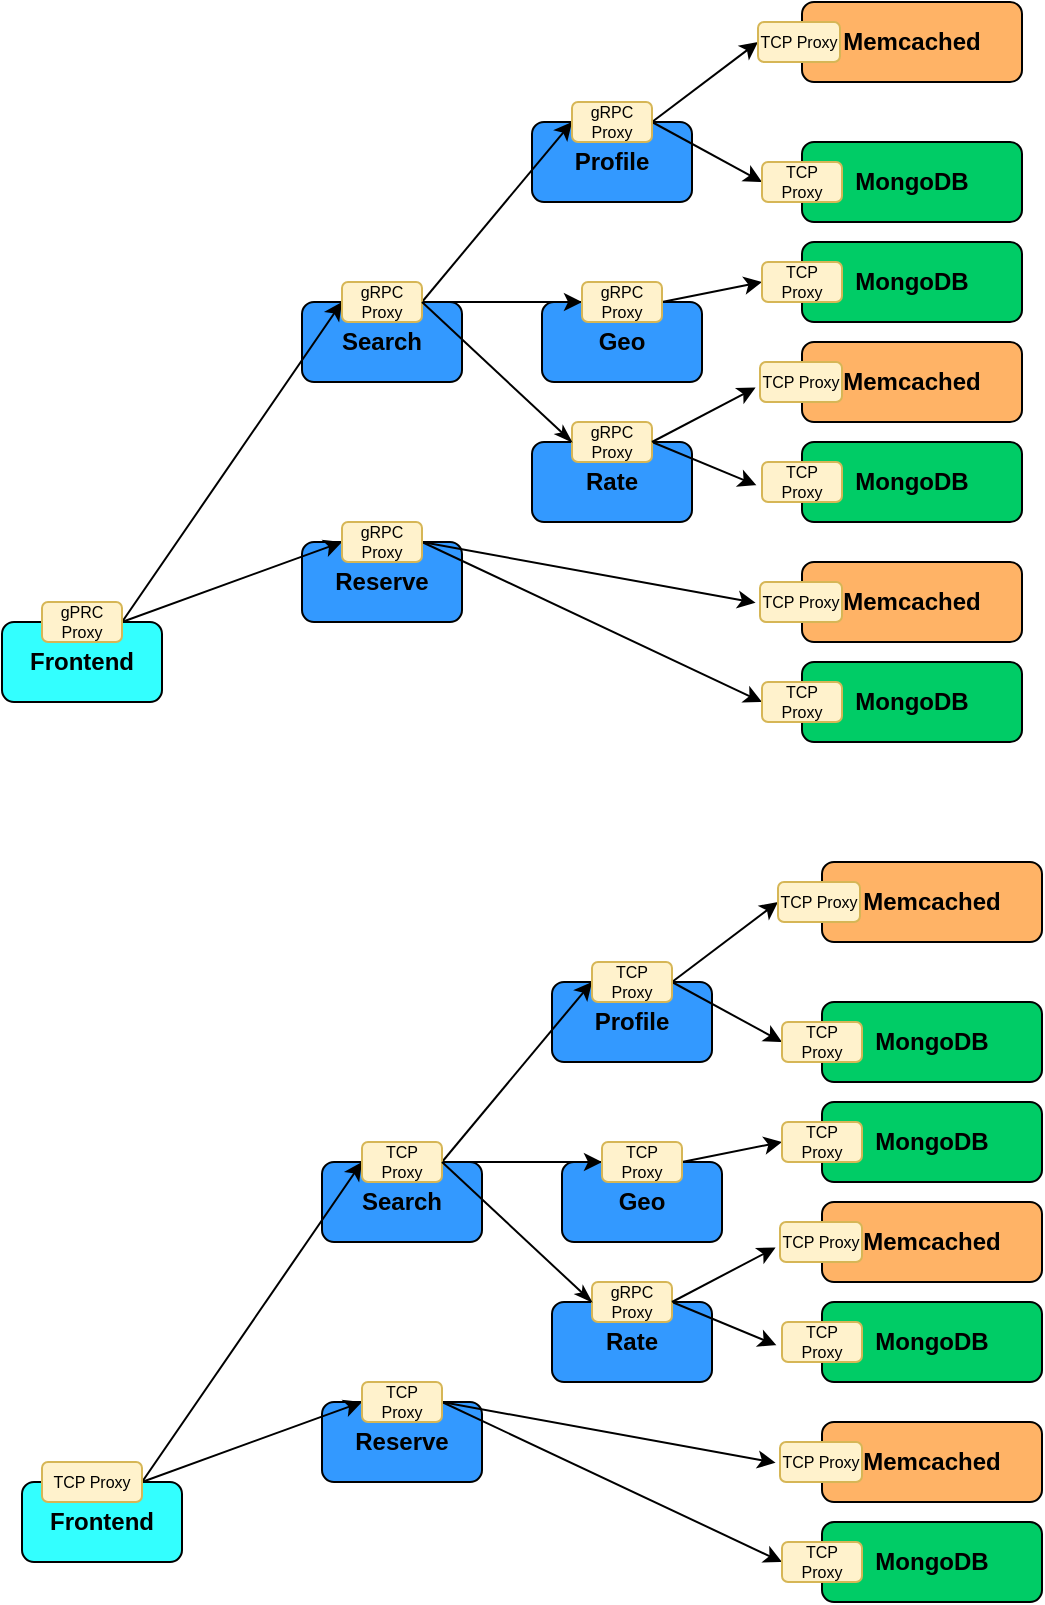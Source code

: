 <mxfile version="15.4.0" type="device"><diagram id="pcY6uDt_7-VeWCUZNtjR" name="Page-1"><mxGraphModel dx="946" dy="997" grid="1" gridSize="10" guides="1" tooltips="1" connect="1" arrows="1" fold="1" page="1" pageScale="1" pageWidth="850" pageHeight="1100" math="0" shadow="0"><root><mxCell id="0"/><mxCell id="1" parent="0"/><mxCell id="qhm_QCRaqrkgAxjfd52m-2" value="&lt;b&gt;Reserve&lt;/b&gt;" style="rounded=1;whiteSpace=wrap;html=1;fillColor=#3399FF;" parent="1" vertex="1"><mxGeometry x="230" y="380" width="80" height="40" as="geometry"/></mxCell><mxCell id="qhm_QCRaqrkgAxjfd52m-3" value="&lt;b&gt;Rate&lt;/b&gt;" style="rounded=1;whiteSpace=wrap;html=1;fillColor=#3399FF;" parent="1" vertex="1"><mxGeometry x="345" y="330" width="80" height="40" as="geometry"/></mxCell><mxCell id="qhm_QCRaqrkgAxjfd52m-4" value="&lt;b&gt;Profile&lt;/b&gt;" style="rounded=1;whiteSpace=wrap;html=1;fillColor=#3399FF;" parent="1" vertex="1"><mxGeometry x="345" y="170" width="80" height="40" as="geometry"/></mxCell><mxCell id="qhm_QCRaqrkgAxjfd52m-5" value="&lt;b&gt;Geo&lt;/b&gt;" style="rounded=1;whiteSpace=wrap;html=1;fillColor=#3399FF;" parent="1" vertex="1"><mxGeometry x="350" y="260" width="80" height="40" as="geometry"/></mxCell><mxCell id="qhm_QCRaqrkgAxjfd52m-6" value="&lt;b&gt;Search&lt;/b&gt;" style="rounded=1;whiteSpace=wrap;html=1;fillColor=#3399FF;" parent="1" vertex="1"><mxGeometry x="230" y="260" width="80" height="40" as="geometry"/></mxCell><mxCell id="qhm_QCRaqrkgAxjfd52m-7" style="edgeStyle=none;rounded=0;orthogonalLoop=1;jettySize=auto;html=1;exitX=0.75;exitY=0;exitDx=0;exitDy=0;entryX=0;entryY=0.5;entryDx=0;entryDy=0;" parent="1" source="qhm_QCRaqrkgAxjfd52m-10" target="qhm_QCRaqrkgAxjfd52m-36" edge="1"><mxGeometry relative="1" as="geometry"/></mxCell><mxCell id="qhm_QCRaqrkgAxjfd52m-8" style="edgeStyle=none;rounded=0;orthogonalLoop=1;jettySize=auto;html=1;exitX=0.75;exitY=0;exitDx=0;exitDy=0;entryX=0;entryY=0.5;entryDx=0;entryDy=0;" parent="1" source="qhm_QCRaqrkgAxjfd52m-10" target="qhm_QCRaqrkgAxjfd52m-35" edge="1"><mxGeometry relative="1" as="geometry"/></mxCell><mxCell id="qhm_QCRaqrkgAxjfd52m-10" value="&lt;b&gt;Frontend&lt;/b&gt;" style="rounded=1;whiteSpace=wrap;html=1;fillColor=#33FFFF;" parent="1" vertex="1"><mxGeometry x="80" y="420" width="80" height="40" as="geometry"/></mxCell><mxCell id="qhm_QCRaqrkgAxjfd52m-11" style="rounded=0;orthogonalLoop=1;jettySize=auto;html=1;exitX=0.75;exitY=0;exitDx=0;exitDy=0;entryX=0;entryY=0.5;entryDx=0;entryDy=0;" parent="1" source="qhm_QCRaqrkgAxjfd52m-6" target="qhm_QCRaqrkgAxjfd52m-40" edge="1"><mxGeometry relative="1" as="geometry"/></mxCell><mxCell id="qhm_QCRaqrkgAxjfd52m-12" style="edgeStyle=none;rounded=0;orthogonalLoop=1;jettySize=auto;html=1;exitX=0.75;exitY=0;exitDx=0;exitDy=0;entryX=0;entryY=0.5;entryDx=0;entryDy=0;" parent="1" source="qhm_QCRaqrkgAxjfd52m-6" target="qhm_QCRaqrkgAxjfd52m-41" edge="1"><mxGeometry relative="1" as="geometry"/></mxCell><mxCell id="qhm_QCRaqrkgAxjfd52m-14" style="edgeStyle=none;rounded=0;orthogonalLoop=1;jettySize=auto;html=1;entryX=-0.054;entryY=0.52;entryDx=0;entryDy=0;entryPerimeter=0;" parent="1" target="qhm_QCRaqrkgAxjfd52m-50" edge="1"><mxGeometry relative="1" as="geometry"><mxPoint x="290" y="380" as="sourcePoint"/></mxGeometry></mxCell><mxCell id="qhm_QCRaqrkgAxjfd52m-15" style="edgeStyle=none;rounded=0;orthogonalLoop=1;jettySize=auto;html=1;exitX=0.75;exitY=0;exitDx=0;exitDy=0;entryX=0;entryY=0.5;entryDx=0;entryDy=0;" parent="1" source="qhm_QCRaqrkgAxjfd52m-2" target="qhm_QCRaqrkgAxjfd52m-51" edge="1"><mxGeometry relative="1" as="geometry"/></mxCell><mxCell id="qhm_QCRaqrkgAxjfd52m-18" style="edgeStyle=none;rounded=0;orthogonalLoop=1;jettySize=auto;html=1;exitX=0.75;exitY=0;exitDx=0;exitDy=0;entryX=0;entryY=0.5;entryDx=0;entryDy=0;" parent="1" source="qhm_QCRaqrkgAxjfd52m-4" target="qhm_QCRaqrkgAxjfd52m-44" edge="1"><mxGeometry relative="1" as="geometry"><mxPoint x="450" y="130" as="targetPoint"/></mxGeometry></mxCell><mxCell id="qhm_QCRaqrkgAxjfd52m-19" style="edgeStyle=none;rounded=0;orthogonalLoop=1;jettySize=auto;html=1;exitX=0.75;exitY=0;exitDx=0;exitDy=0;entryX=0;entryY=0.5;entryDx=0;entryDy=0;" parent="1" source="qhm_QCRaqrkgAxjfd52m-4" target="qhm_QCRaqrkgAxjfd52m-45" edge="1"><mxGeometry relative="1" as="geometry"/></mxCell><mxCell id="qhm_QCRaqrkgAxjfd52m-20" style="edgeStyle=none;rounded=0;orthogonalLoop=1;jettySize=auto;html=1;exitX=1;exitY=0.5;exitDx=0;exitDy=0;entryX=0;entryY=0.5;entryDx=0;entryDy=0;" parent="1" source="qhm_QCRaqrkgAxjfd52m-41" target="qhm_QCRaqrkgAxjfd52m-46" edge="1"><mxGeometry relative="1" as="geometry"/></mxCell><mxCell id="qhm_QCRaqrkgAxjfd52m-21" style="edgeStyle=none;rounded=0;orthogonalLoop=1;jettySize=auto;html=1;exitX=1;exitY=0.5;exitDx=0;exitDy=0;entryX=0;entryY=0.5;entryDx=0;entryDy=0;startArrow=none;" parent="1" source="qhm_QCRaqrkgAxjfd52m-47" target="qhm_QCRaqrkgAxjfd52m-24" edge="1"><mxGeometry relative="1" as="geometry"/></mxCell><mxCell id="qhm_QCRaqrkgAxjfd52m-22" style="edgeStyle=none;rounded=0;orthogonalLoop=1;jettySize=auto;html=1;exitX=1;exitY=0.5;exitDx=0;exitDy=0;entryX=-0.07;entryY=0.58;entryDx=0;entryDy=0;entryPerimeter=0;" parent="1" source="qhm_QCRaqrkgAxjfd52m-42" target="qhm_QCRaqrkgAxjfd52m-49" edge="1"><mxGeometry relative="1" as="geometry"/></mxCell><mxCell id="qhm_QCRaqrkgAxjfd52m-23" value="&lt;b&gt;Memcached&lt;/b&gt;" style="rounded=1;whiteSpace=wrap;html=1;fillColor=#FFB366;" parent="1" vertex="1"><mxGeometry x="480" y="110" width="110" height="40" as="geometry"/></mxCell><mxCell id="qhm_QCRaqrkgAxjfd52m-24" value="&lt;b&gt;Memcached&lt;/b&gt;" style="rounded=1;whiteSpace=wrap;html=1;fillColor=#FFB366;" parent="1" vertex="1"><mxGeometry x="480" y="280" width="110" height="40" as="geometry"/></mxCell><mxCell id="qhm_QCRaqrkgAxjfd52m-25" value="&lt;b&gt;Memcached&lt;/b&gt;" style="rounded=1;whiteSpace=wrap;html=1;fillColor=#FFB366;" parent="1" vertex="1"><mxGeometry x="480" y="390" width="110" height="40" as="geometry"/></mxCell><mxCell id="qhm_QCRaqrkgAxjfd52m-26" value="&lt;b&gt;MongoDB&lt;/b&gt;" style="rounded=1;whiteSpace=wrap;html=1;fillColor=#00CC66;" parent="1" vertex="1"><mxGeometry x="480" y="180" width="110" height="40" as="geometry"/></mxCell><mxCell id="qhm_QCRaqrkgAxjfd52m-27" value="&lt;b&gt;MongoDB&lt;/b&gt;" style="rounded=1;whiteSpace=wrap;html=1;fillColor=#00CC66;" parent="1" vertex="1"><mxGeometry x="480" y="230" width="110" height="40" as="geometry"/></mxCell><mxCell id="qhm_QCRaqrkgAxjfd52m-28" value="&lt;b&gt;MongoDB&lt;/b&gt;" style="rounded=1;whiteSpace=wrap;html=1;fillColor=#00CC66;" parent="1" vertex="1"><mxGeometry x="480" y="330" width="110" height="40" as="geometry"/></mxCell><mxCell id="qhm_QCRaqrkgAxjfd52m-29" value="&lt;b&gt;MongoDB&lt;/b&gt;" style="rounded=1;whiteSpace=wrap;html=1;fillColor=#00CC66;" parent="1" vertex="1"><mxGeometry x="480" y="440" width="110" height="40" as="geometry"/></mxCell><mxCell id="qhm_QCRaqrkgAxjfd52m-34" value="&lt;font style=&quot;font-size: 8px&quot;&gt;gPRC &lt;br&gt;Proxy&lt;/font&gt;" style="rounded=1;whiteSpace=wrap;html=1;fontSize=7;fillColor=#fff2cc;strokeColor=#d6b656;" parent="1" vertex="1"><mxGeometry x="100" y="410" width="40" height="20" as="geometry"/></mxCell><mxCell id="qhm_QCRaqrkgAxjfd52m-35" value="&lt;font style=&quot;font-size: 8px&quot;&gt;gRPC Proxy&lt;/font&gt;" style="rounded=1;whiteSpace=wrap;html=1;fontSize=7;fillColor=#fff2cc;strokeColor=#d6b656;" parent="1" vertex="1"><mxGeometry x="250" y="370" width="40" height="20" as="geometry"/></mxCell><mxCell id="qhm_QCRaqrkgAxjfd52m-36" value="&lt;font style=&quot;font-size: 8px&quot;&gt;gRPC Proxy&lt;/font&gt;" style="rounded=1;whiteSpace=wrap;html=1;fontSize=7;fillColor=#fff2cc;strokeColor=#d6b656;" parent="1" vertex="1"><mxGeometry x="250" y="250" width="40" height="20" as="geometry"/></mxCell><mxCell id="qhm_QCRaqrkgAxjfd52m-40" value="&lt;font style=&quot;font-size: 8px&quot;&gt;gRPC Proxy&lt;/font&gt;" style="rounded=1;whiteSpace=wrap;html=1;fontSize=7;fillColor=#fff2cc;strokeColor=#d6b656;" parent="1" vertex="1"><mxGeometry x="365" y="160" width="40" height="20" as="geometry"/></mxCell><mxCell id="qhm_QCRaqrkgAxjfd52m-41" value="&lt;font style=&quot;font-size: 8px&quot;&gt;gRPC Proxy&lt;/font&gt;" style="rounded=1;whiteSpace=wrap;html=1;fontSize=7;fillColor=#fff2cc;strokeColor=#d6b656;" parent="1" vertex="1"><mxGeometry x="370" y="250" width="40" height="20" as="geometry"/></mxCell><mxCell id="qhm_QCRaqrkgAxjfd52m-42" value="&lt;font style=&quot;font-size: 8px&quot;&gt;gRPC Proxy&lt;/font&gt;" style="rounded=1;whiteSpace=wrap;html=1;fontSize=7;fillColor=#fff2cc;strokeColor=#d6b656;" parent="1" vertex="1"><mxGeometry x="365" y="320" width="40" height="20" as="geometry"/></mxCell><mxCell id="qhm_QCRaqrkgAxjfd52m-43" value="" style="edgeStyle=none;rounded=0;orthogonalLoop=1;jettySize=auto;html=1;exitX=1;exitY=0.5;exitDx=0;exitDy=0;endArrow=classicThin;entryX=0;entryY=0.5;entryDx=0;entryDy=0;endFill=1;" parent="1" source="qhm_QCRaqrkgAxjfd52m-36" target="qhm_QCRaqrkgAxjfd52m-42" edge="1"><mxGeometry relative="1" as="geometry"><mxPoint x="310" y="280" as="sourcePoint"/><mxPoint x="300" y="350" as="targetPoint"/></mxGeometry></mxCell><mxCell id="qhm_QCRaqrkgAxjfd52m-44" value="&lt;font style=&quot;font-size: 8px&quot;&gt;TCP Proxy&lt;/font&gt;" style="rounded=1;whiteSpace=wrap;html=1;fontSize=7;fillColor=#fff2cc;strokeColor=#d6b656;" parent="1" vertex="1"><mxGeometry x="458" y="120" width="41" height="20" as="geometry"/></mxCell><mxCell id="qhm_QCRaqrkgAxjfd52m-45" value="&lt;font style=&quot;font-size: 8px&quot;&gt;TCP Proxy&lt;/font&gt;" style="rounded=1;whiteSpace=wrap;html=1;fontSize=7;fillColor=#fff2cc;strokeColor=#d6b656;" parent="1" vertex="1"><mxGeometry x="460" y="190" width="40" height="20" as="geometry"/></mxCell><mxCell id="qhm_QCRaqrkgAxjfd52m-46" value="&lt;font style=&quot;font-size: 8px&quot;&gt;TCP Proxy&lt;/font&gt;" style="rounded=1;whiteSpace=wrap;html=1;fontSize=7;fillColor=#fff2cc;strokeColor=#d6b656;" parent="1" vertex="1"><mxGeometry x="460" y="240" width="40" height="20" as="geometry"/></mxCell><mxCell id="qhm_QCRaqrkgAxjfd52m-47" value="&lt;font style=&quot;font-size: 8px&quot;&gt;TCP Proxy&lt;/font&gt;" style="rounded=1;whiteSpace=wrap;html=1;fontSize=7;fillColor=#fff2cc;strokeColor=#d6b656;" parent="1" vertex="1"><mxGeometry x="459" y="290" width="41" height="20" as="geometry"/></mxCell><mxCell id="qhm_QCRaqrkgAxjfd52m-48" value="" style="edgeStyle=none;rounded=0;orthogonalLoop=1;jettySize=auto;html=1;exitX=1;exitY=0.5;exitDx=0;exitDy=0;endArrow=classic;entryX=-0.054;entryY=0.64;entryDx=0;entryDy=0;entryPerimeter=0;endFill=1;" parent="1" source="qhm_QCRaqrkgAxjfd52m-42" target="qhm_QCRaqrkgAxjfd52m-47" edge="1"><mxGeometry relative="1" as="geometry"><mxPoint x="425" y="350" as="sourcePoint"/><mxPoint x="460" y="310" as="targetPoint"/></mxGeometry></mxCell><mxCell id="qhm_QCRaqrkgAxjfd52m-49" value="&lt;font style=&quot;font-size: 8px&quot;&gt;TCP Proxy&lt;/font&gt;" style="rounded=1;whiteSpace=wrap;html=1;fontSize=7;fillColor=#fff2cc;strokeColor=#d6b656;" parent="1" vertex="1"><mxGeometry x="460" y="340" width="40" height="20" as="geometry"/></mxCell><mxCell id="qhm_QCRaqrkgAxjfd52m-50" value="&lt;font style=&quot;font-size: 8px&quot;&gt;TCP Proxy&lt;/font&gt;" style="rounded=1;whiteSpace=wrap;html=1;fontSize=7;fillColor=#fff2cc;strokeColor=#d6b656;" parent="1" vertex="1"><mxGeometry x="459" y="400" width="41" height="20" as="geometry"/></mxCell><mxCell id="qhm_QCRaqrkgAxjfd52m-51" value="&lt;font style=&quot;font-size: 8px&quot;&gt;TCP Proxy&lt;/font&gt;" style="rounded=1;whiteSpace=wrap;html=1;fontSize=7;fillColor=#fff2cc;strokeColor=#d6b656;" parent="1" vertex="1"><mxGeometry x="460" y="450" width="40" height="20" as="geometry"/></mxCell><mxCell id="_h7XGUZhy84UxMnVE7uX-78" value="&lt;b&gt;Reserve&lt;/b&gt;" style="rounded=1;whiteSpace=wrap;html=1;fillColor=#3399FF;" vertex="1" parent="1"><mxGeometry x="240" y="810" width="80" height="40" as="geometry"/></mxCell><mxCell id="_h7XGUZhy84UxMnVE7uX-79" value="&lt;b&gt;Rate&lt;/b&gt;" style="rounded=1;whiteSpace=wrap;html=1;fillColor=#3399FF;" vertex="1" parent="1"><mxGeometry x="355" y="760" width="80" height="40" as="geometry"/></mxCell><mxCell id="_h7XGUZhy84UxMnVE7uX-80" value="&lt;b&gt;Profile&lt;/b&gt;" style="rounded=1;whiteSpace=wrap;html=1;fillColor=#3399FF;" vertex="1" parent="1"><mxGeometry x="355" y="600" width="80" height="40" as="geometry"/></mxCell><mxCell id="_h7XGUZhy84UxMnVE7uX-81" value="&lt;b&gt;Geo&lt;/b&gt;" style="rounded=1;whiteSpace=wrap;html=1;fillColor=#3399FF;" vertex="1" parent="1"><mxGeometry x="360" y="690" width="80" height="40" as="geometry"/></mxCell><mxCell id="_h7XGUZhy84UxMnVE7uX-82" value="&lt;b&gt;Search&lt;/b&gt;" style="rounded=1;whiteSpace=wrap;html=1;fillColor=#3399FF;" vertex="1" parent="1"><mxGeometry x="240" y="690" width="80" height="40" as="geometry"/></mxCell><mxCell id="_h7XGUZhy84UxMnVE7uX-83" style="edgeStyle=none;rounded=0;orthogonalLoop=1;jettySize=auto;html=1;exitX=0.75;exitY=0;exitDx=0;exitDy=0;entryX=0;entryY=0.5;entryDx=0;entryDy=0;" edge="1" parent="1" source="_h7XGUZhy84UxMnVE7uX-85" target="_h7XGUZhy84UxMnVE7uX-104"><mxGeometry relative="1" as="geometry"/></mxCell><mxCell id="_h7XGUZhy84UxMnVE7uX-84" style="edgeStyle=none;rounded=0;orthogonalLoop=1;jettySize=auto;html=1;exitX=0.75;exitY=0;exitDx=0;exitDy=0;entryX=0;entryY=0.5;entryDx=0;entryDy=0;" edge="1" parent="1" source="_h7XGUZhy84UxMnVE7uX-85" target="_h7XGUZhy84UxMnVE7uX-103"><mxGeometry relative="1" as="geometry"/></mxCell><mxCell id="_h7XGUZhy84UxMnVE7uX-85" value="&lt;b&gt;Frontend&lt;/b&gt;" style="rounded=1;whiteSpace=wrap;html=1;fillColor=#33FFFF;" vertex="1" parent="1"><mxGeometry x="90" y="850" width="80" height="40" as="geometry"/></mxCell><mxCell id="_h7XGUZhy84UxMnVE7uX-86" style="rounded=0;orthogonalLoop=1;jettySize=auto;html=1;exitX=0.75;exitY=0;exitDx=0;exitDy=0;entryX=0;entryY=0.5;entryDx=0;entryDy=0;" edge="1" parent="1" source="_h7XGUZhy84UxMnVE7uX-82" target="_h7XGUZhy84UxMnVE7uX-105"><mxGeometry relative="1" as="geometry"/></mxCell><mxCell id="_h7XGUZhy84UxMnVE7uX-87" style="edgeStyle=none;rounded=0;orthogonalLoop=1;jettySize=auto;html=1;exitX=0.75;exitY=0;exitDx=0;exitDy=0;entryX=0;entryY=0.5;entryDx=0;entryDy=0;" edge="1" parent="1" source="_h7XGUZhy84UxMnVE7uX-82" target="_h7XGUZhy84UxMnVE7uX-106"><mxGeometry relative="1" as="geometry"/></mxCell><mxCell id="_h7XGUZhy84UxMnVE7uX-88" style="edgeStyle=none;rounded=0;orthogonalLoop=1;jettySize=auto;html=1;entryX=-0.054;entryY=0.52;entryDx=0;entryDy=0;entryPerimeter=0;" edge="1" parent="1" target="_h7XGUZhy84UxMnVE7uX-115"><mxGeometry relative="1" as="geometry"><mxPoint x="300" y="810" as="sourcePoint"/></mxGeometry></mxCell><mxCell id="_h7XGUZhy84UxMnVE7uX-89" style="edgeStyle=none;rounded=0;orthogonalLoop=1;jettySize=auto;html=1;exitX=0.75;exitY=0;exitDx=0;exitDy=0;entryX=0;entryY=0.5;entryDx=0;entryDy=0;" edge="1" parent="1" source="_h7XGUZhy84UxMnVE7uX-78" target="_h7XGUZhy84UxMnVE7uX-116"><mxGeometry relative="1" as="geometry"/></mxCell><mxCell id="_h7XGUZhy84UxMnVE7uX-90" style="edgeStyle=none;rounded=0;orthogonalLoop=1;jettySize=auto;html=1;exitX=0.75;exitY=0;exitDx=0;exitDy=0;entryX=0;entryY=0.5;entryDx=0;entryDy=0;" edge="1" parent="1" source="_h7XGUZhy84UxMnVE7uX-80" target="_h7XGUZhy84UxMnVE7uX-109"><mxGeometry relative="1" as="geometry"><mxPoint x="460" y="560" as="targetPoint"/></mxGeometry></mxCell><mxCell id="_h7XGUZhy84UxMnVE7uX-91" style="edgeStyle=none;rounded=0;orthogonalLoop=1;jettySize=auto;html=1;exitX=0.75;exitY=0;exitDx=0;exitDy=0;entryX=0;entryY=0.5;entryDx=0;entryDy=0;" edge="1" parent="1" source="_h7XGUZhy84UxMnVE7uX-80" target="_h7XGUZhy84UxMnVE7uX-110"><mxGeometry relative="1" as="geometry"/></mxCell><mxCell id="_h7XGUZhy84UxMnVE7uX-92" style="edgeStyle=none;rounded=0;orthogonalLoop=1;jettySize=auto;html=1;exitX=1;exitY=0.5;exitDx=0;exitDy=0;entryX=0;entryY=0.5;entryDx=0;entryDy=0;" edge="1" parent="1" source="_h7XGUZhy84UxMnVE7uX-106" target="_h7XGUZhy84UxMnVE7uX-111"><mxGeometry relative="1" as="geometry"/></mxCell><mxCell id="_h7XGUZhy84UxMnVE7uX-93" style="edgeStyle=none;rounded=0;orthogonalLoop=1;jettySize=auto;html=1;exitX=1;exitY=0.5;exitDx=0;exitDy=0;entryX=0;entryY=0.5;entryDx=0;entryDy=0;startArrow=none;" edge="1" parent="1" source="_h7XGUZhy84UxMnVE7uX-112" target="_h7XGUZhy84UxMnVE7uX-96"><mxGeometry relative="1" as="geometry"/></mxCell><mxCell id="_h7XGUZhy84UxMnVE7uX-94" style="edgeStyle=none;rounded=0;orthogonalLoop=1;jettySize=auto;html=1;exitX=1;exitY=0.5;exitDx=0;exitDy=0;entryX=-0.07;entryY=0.58;entryDx=0;entryDy=0;entryPerimeter=0;" edge="1" parent="1" source="_h7XGUZhy84UxMnVE7uX-107" target="_h7XGUZhy84UxMnVE7uX-114"><mxGeometry relative="1" as="geometry"/></mxCell><mxCell id="_h7XGUZhy84UxMnVE7uX-95" value="&lt;b&gt;Memcached&lt;/b&gt;" style="rounded=1;whiteSpace=wrap;html=1;fillColor=#FFB366;" vertex="1" parent="1"><mxGeometry x="490" y="540" width="110" height="40" as="geometry"/></mxCell><mxCell id="_h7XGUZhy84UxMnVE7uX-96" value="&lt;b&gt;Memcached&lt;/b&gt;" style="rounded=1;whiteSpace=wrap;html=1;fillColor=#FFB366;" vertex="1" parent="1"><mxGeometry x="490" y="710" width="110" height="40" as="geometry"/></mxCell><mxCell id="_h7XGUZhy84UxMnVE7uX-97" value="&lt;b&gt;Memcached&lt;/b&gt;" style="rounded=1;whiteSpace=wrap;html=1;fillColor=#FFB366;" vertex="1" parent="1"><mxGeometry x="490" y="820" width="110" height="40" as="geometry"/></mxCell><mxCell id="_h7XGUZhy84UxMnVE7uX-98" value="&lt;b&gt;MongoDB&lt;/b&gt;" style="rounded=1;whiteSpace=wrap;html=1;fillColor=#00CC66;" vertex="1" parent="1"><mxGeometry x="490" y="610" width="110" height="40" as="geometry"/></mxCell><mxCell id="_h7XGUZhy84UxMnVE7uX-99" value="&lt;b&gt;MongoDB&lt;/b&gt;" style="rounded=1;whiteSpace=wrap;html=1;fillColor=#00CC66;" vertex="1" parent="1"><mxGeometry x="490" y="660" width="110" height="40" as="geometry"/></mxCell><mxCell id="_h7XGUZhy84UxMnVE7uX-100" value="&lt;b&gt;MongoDB&lt;/b&gt;" style="rounded=1;whiteSpace=wrap;html=1;fillColor=#00CC66;" vertex="1" parent="1"><mxGeometry x="490" y="760" width="110" height="40" as="geometry"/></mxCell><mxCell id="_h7XGUZhy84UxMnVE7uX-101" value="&lt;b&gt;MongoDB&lt;/b&gt;" style="rounded=1;whiteSpace=wrap;html=1;fillColor=#00CC66;" vertex="1" parent="1"><mxGeometry x="490" y="870" width="110" height="40" as="geometry"/></mxCell><mxCell id="_h7XGUZhy84UxMnVE7uX-102" value="&lt;font style=&quot;font-size: 8px&quot;&gt;TCP Proxy&lt;/font&gt;" style="rounded=1;whiteSpace=wrap;html=1;fontSize=7;fillColor=#fff2cc;strokeColor=#d6b656;" vertex="1" parent="1"><mxGeometry x="100" y="840" width="50" height="20" as="geometry"/></mxCell><mxCell id="_h7XGUZhy84UxMnVE7uX-103" value="&lt;font style=&quot;font-size: 8px&quot;&gt;TCP Proxy&lt;/font&gt;" style="rounded=1;whiteSpace=wrap;html=1;fontSize=7;fillColor=#fff2cc;strokeColor=#d6b656;" vertex="1" parent="1"><mxGeometry x="260" y="800" width="40" height="20" as="geometry"/></mxCell><mxCell id="_h7XGUZhy84UxMnVE7uX-104" value="&lt;font style=&quot;font-size: 8px&quot;&gt;TCP Proxy&lt;/font&gt;" style="rounded=1;whiteSpace=wrap;html=1;fontSize=7;fillColor=#fff2cc;strokeColor=#d6b656;" vertex="1" parent="1"><mxGeometry x="260" y="680" width="40" height="20" as="geometry"/></mxCell><mxCell id="_h7XGUZhy84UxMnVE7uX-105" value="&lt;font style=&quot;font-size: 8px&quot;&gt;TCP Proxy&lt;/font&gt;" style="rounded=1;whiteSpace=wrap;html=1;fontSize=7;fillColor=#fff2cc;strokeColor=#d6b656;" vertex="1" parent="1"><mxGeometry x="375" y="590" width="40" height="20" as="geometry"/></mxCell><mxCell id="_h7XGUZhy84UxMnVE7uX-106" value="&lt;font style=&quot;font-size: 8px&quot;&gt;TCP Proxy&lt;/font&gt;" style="rounded=1;whiteSpace=wrap;html=1;fontSize=7;fillColor=#fff2cc;strokeColor=#d6b656;" vertex="1" parent="1"><mxGeometry x="380" y="680" width="40" height="20" as="geometry"/></mxCell><mxCell id="_h7XGUZhy84UxMnVE7uX-107" value="&lt;font style=&quot;font-size: 8px&quot;&gt;gRPC Proxy&lt;/font&gt;" style="rounded=1;whiteSpace=wrap;html=1;fontSize=7;fillColor=#fff2cc;strokeColor=#d6b656;" vertex="1" parent="1"><mxGeometry x="375" y="750" width="40" height="20" as="geometry"/></mxCell><mxCell id="_h7XGUZhy84UxMnVE7uX-108" value="" style="edgeStyle=none;rounded=0;orthogonalLoop=1;jettySize=auto;html=1;exitX=1;exitY=0.5;exitDx=0;exitDy=0;endArrow=classicThin;entryX=0;entryY=0.5;entryDx=0;entryDy=0;endFill=1;" edge="1" parent="1" source="_h7XGUZhy84UxMnVE7uX-104" target="_h7XGUZhy84UxMnVE7uX-107"><mxGeometry relative="1" as="geometry"><mxPoint x="320" y="710" as="sourcePoint"/><mxPoint x="310" y="780" as="targetPoint"/></mxGeometry></mxCell><mxCell id="_h7XGUZhy84UxMnVE7uX-109" value="&lt;font style=&quot;font-size: 8px&quot;&gt;TCP Proxy&lt;/font&gt;" style="rounded=1;whiteSpace=wrap;html=1;fontSize=7;fillColor=#fff2cc;strokeColor=#d6b656;" vertex="1" parent="1"><mxGeometry x="468" y="550" width="41" height="20" as="geometry"/></mxCell><mxCell id="_h7XGUZhy84UxMnVE7uX-110" value="&lt;font style=&quot;font-size: 8px&quot;&gt;TCP Proxy&lt;/font&gt;" style="rounded=1;whiteSpace=wrap;html=1;fontSize=7;fillColor=#fff2cc;strokeColor=#d6b656;" vertex="1" parent="1"><mxGeometry x="470" y="620" width="40" height="20" as="geometry"/></mxCell><mxCell id="_h7XGUZhy84UxMnVE7uX-111" value="&lt;font style=&quot;font-size: 8px&quot;&gt;TCP Proxy&lt;/font&gt;" style="rounded=1;whiteSpace=wrap;html=1;fontSize=7;fillColor=#fff2cc;strokeColor=#d6b656;" vertex="1" parent="1"><mxGeometry x="470" y="670" width="40" height="20" as="geometry"/></mxCell><mxCell id="_h7XGUZhy84UxMnVE7uX-112" value="&lt;font style=&quot;font-size: 8px&quot;&gt;TCP Proxy&lt;/font&gt;" style="rounded=1;whiteSpace=wrap;html=1;fontSize=7;fillColor=#fff2cc;strokeColor=#d6b656;" vertex="1" parent="1"><mxGeometry x="469" y="720" width="41" height="20" as="geometry"/></mxCell><mxCell id="_h7XGUZhy84UxMnVE7uX-113" value="" style="edgeStyle=none;rounded=0;orthogonalLoop=1;jettySize=auto;html=1;exitX=1;exitY=0.5;exitDx=0;exitDy=0;endArrow=classic;entryX=-0.054;entryY=0.64;entryDx=0;entryDy=0;entryPerimeter=0;endFill=1;" edge="1" parent="1" source="_h7XGUZhy84UxMnVE7uX-107" target="_h7XGUZhy84UxMnVE7uX-112"><mxGeometry relative="1" as="geometry"><mxPoint x="435" y="780" as="sourcePoint"/><mxPoint x="470" y="740" as="targetPoint"/></mxGeometry></mxCell><mxCell id="_h7XGUZhy84UxMnVE7uX-114" value="&lt;font style=&quot;font-size: 8px&quot;&gt;TCP Proxy&lt;/font&gt;" style="rounded=1;whiteSpace=wrap;html=1;fontSize=7;fillColor=#fff2cc;strokeColor=#d6b656;" vertex="1" parent="1"><mxGeometry x="470" y="770" width="40" height="20" as="geometry"/></mxCell><mxCell id="_h7XGUZhy84UxMnVE7uX-115" value="&lt;font style=&quot;font-size: 8px&quot;&gt;TCP Proxy&lt;/font&gt;" style="rounded=1;whiteSpace=wrap;html=1;fontSize=7;fillColor=#fff2cc;strokeColor=#d6b656;" vertex="1" parent="1"><mxGeometry x="469" y="830" width="41" height="20" as="geometry"/></mxCell><mxCell id="_h7XGUZhy84UxMnVE7uX-116" value="&lt;font style=&quot;font-size: 8px&quot;&gt;TCP Proxy&lt;/font&gt;" style="rounded=1;whiteSpace=wrap;html=1;fontSize=7;fillColor=#fff2cc;strokeColor=#d6b656;" vertex="1" parent="1"><mxGeometry x="470" y="880" width="40" height="20" as="geometry"/></mxCell></root></mxGraphModel></diagram></mxfile>